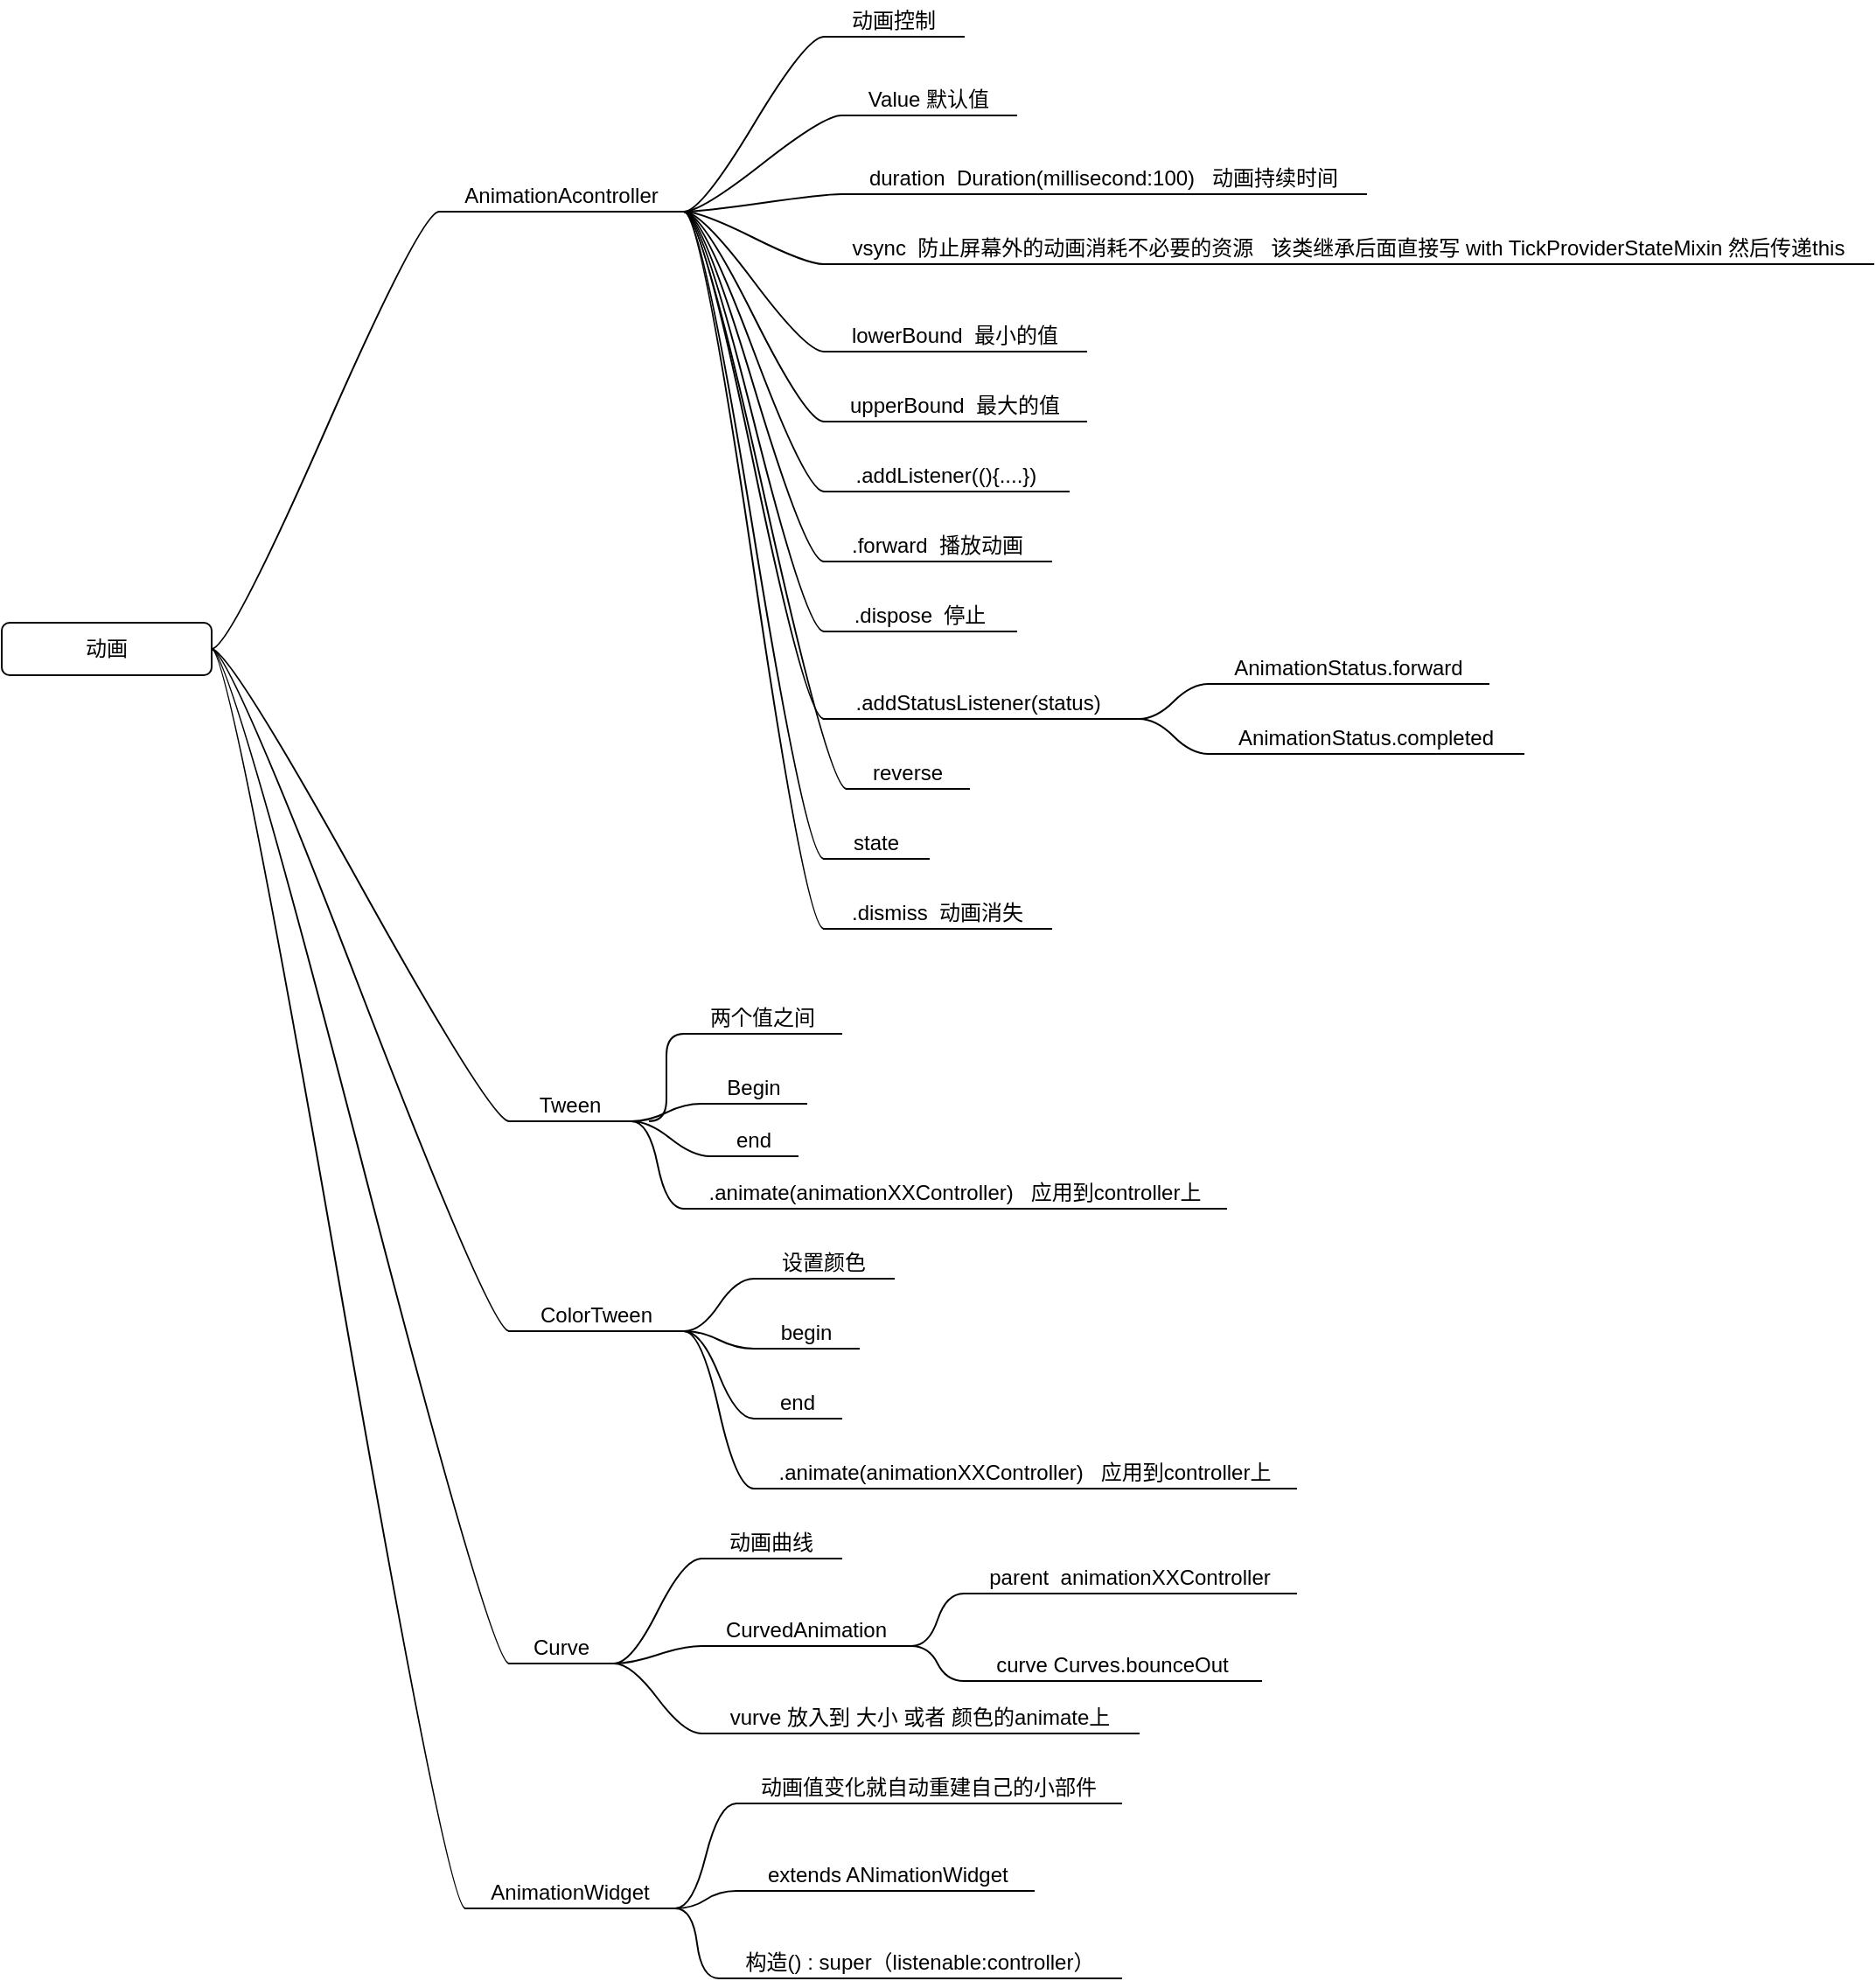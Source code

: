 <mxfile version="11.3.0" type="device" pages="1"><diagram id="NxRL7FezTLQO9TgVeoxU" name="第 1 页"><mxGraphModel dx="1599" dy="566" grid="1" gridSize="10" guides="1" tooltips="1" connect="1" arrows="1" fold="1" page="1" pageScale="1" pageWidth="827" pageHeight="1169" math="0" shadow="0"><root><mxCell id="0"/><mxCell id="1" parent="0"/><mxCell id="B58L4v2lICWdKHdpbxkQ-1" value="动画" style="rounded=1;whiteSpace=wrap;html=1;strokeColor=#000000;strokeWidth=1;" vertex="1" parent="1"><mxGeometry x="-110" y="385" width="120" height="30" as="geometry"/></mxCell><mxCell id="B58L4v2lICWdKHdpbxkQ-5" value="AnimationAcontroller" style="whiteSpace=wrap;html=1;shape=partialRectangle;top=0;left=0;bottom=1;right=0;points=[[0,1],[1,1]];strokeColor=#000000;fillColor=none;align=center;verticalAlign=bottom;routingCenterY=0.5;snapToPoint=1;container=1;recursiveResize=0;autosize=1;treeFolding=1;treeMoving=1;strokeWidth=1;" vertex="1" parent="1"><mxGeometry x="140" y="130" width="140" height="20" as="geometry"/></mxCell><mxCell id="B58L4v2lICWdKHdpbxkQ-6" value="" style="edgeStyle=entityRelationEdgeStyle;startArrow=none;endArrow=none;segment=10;curved=1;strokeColor=#000000;strokeWidth=1;exitX=1;exitY=0.5;exitDx=0;exitDy=0;" edge="1" target="B58L4v2lICWdKHdpbxkQ-5" parent="1" source="B58L4v2lICWdKHdpbxkQ-1"><mxGeometry relative="1" as="geometry"><mxPoint x="160" y="250" as="sourcePoint"/></mxGeometry></mxCell><mxCell id="B58L4v2lICWdKHdpbxkQ-7" value="AnimationWidget" style="whiteSpace=wrap;html=1;shape=partialRectangle;top=0;left=0;bottom=1;right=0;points=[[0,1],[1,1]];strokeColor=#000000;fillColor=none;align=center;verticalAlign=bottom;routingCenterY=0.5;snapToPoint=1;container=1;recursiveResize=0;autosize=1;treeFolding=1;treeMoving=1;" vertex="1" parent="1"><mxGeometry x="155" y="1100" width="120" height="20" as="geometry"/></mxCell><mxCell id="B58L4v2lICWdKHdpbxkQ-8" value="" style="edgeStyle=entityRelationEdgeStyle;startArrow=none;endArrow=none;segment=10;curved=1;strokeColor=#000000;strokeWidth=1;exitX=1;exitY=0.5;exitDx=0;exitDy=0;" edge="1" target="B58L4v2lICWdKHdpbxkQ-7" parent="1" source="B58L4v2lICWdKHdpbxkQ-1"><mxGeometry relative="1" as="geometry"><mxPoint x="180" y="590" as="sourcePoint"/></mxGeometry></mxCell><mxCell id="B58L4v2lICWdKHdpbxkQ-9" value="Tween" style="whiteSpace=wrap;html=1;shape=partialRectangle;top=0;left=0;bottom=1;right=0;points=[[0,1],[1,1]];strokeColor=#000000;fillColor=none;align=center;verticalAlign=bottom;routingCenterY=0.5;snapToPoint=1;container=1;recursiveResize=0;autosize=1;treeFolding=1;treeMoving=1;" vertex="1" parent="1"><mxGeometry x="180" y="650" width="70" height="20" as="geometry"/></mxCell><mxCell id="B58L4v2lICWdKHdpbxkQ-10" value="" style="edgeStyle=entityRelationEdgeStyle;startArrow=none;endArrow=none;segment=10;curved=1;strokeColor=#000000;strokeWidth=1;exitX=1;exitY=0.5;exitDx=0;exitDy=0;" edge="1" target="B58L4v2lICWdKHdpbxkQ-9" parent="1" source="B58L4v2lICWdKHdpbxkQ-1"><mxGeometry relative="1" as="geometry"><mxPoint x="160" y="480" as="sourcePoint"/></mxGeometry></mxCell><mxCell id="B58L4v2lICWdKHdpbxkQ-11" value="ColorTween" style="whiteSpace=wrap;html=1;shape=partialRectangle;top=0;left=0;bottom=1;right=0;points=[[0,1],[1,1]];strokeColor=#000000;fillColor=none;align=center;verticalAlign=bottom;routingCenterY=0.5;snapToPoint=1;container=1;recursiveResize=0;autosize=1;treeFolding=1;treeMoving=1;" vertex="1" parent="1"><mxGeometry x="180" y="770" width="100" height="20" as="geometry"/></mxCell><mxCell id="B58L4v2lICWdKHdpbxkQ-12" value="" style="edgeStyle=entityRelationEdgeStyle;startArrow=none;endArrow=none;segment=10;curved=1;strokeColor=#000000;strokeWidth=1;exitX=1;exitY=0.5;exitDx=0;exitDy=0;" edge="1" target="B58L4v2lICWdKHdpbxkQ-11" parent="1" source="B58L4v2lICWdKHdpbxkQ-1"><mxGeometry relative="1" as="geometry"><mxPoint x="160" y="540" as="sourcePoint"/></mxGeometry></mxCell><mxCell id="B58L4v2lICWdKHdpbxkQ-13" value="Curve" style="whiteSpace=wrap;html=1;shape=partialRectangle;top=0;left=0;bottom=1;right=0;points=[[0,1],[1,1]];strokeColor=#000000;fillColor=none;align=center;verticalAlign=bottom;routingCenterY=0.5;snapToPoint=1;container=1;recursiveResize=0;autosize=1;treeFolding=1;treeMoving=1;" vertex="1" parent="1"><mxGeometry x="180" y="960" width="60" height="20" as="geometry"/></mxCell><mxCell id="B58L4v2lICWdKHdpbxkQ-14" value="" style="edgeStyle=entityRelationEdgeStyle;startArrow=none;endArrow=none;segment=10;curved=1;strokeColor=#000000;strokeWidth=1;exitX=1;exitY=0.5;exitDx=0;exitDy=0;" edge="1" target="B58L4v2lICWdKHdpbxkQ-13" parent="1" source="B58L4v2lICWdKHdpbxkQ-1"><mxGeometry relative="1" as="geometry"><mxPoint x="160" y="590" as="sourcePoint"/></mxGeometry></mxCell><mxCell id="B58L4v2lICWdKHdpbxkQ-15" value="动画控制" style="whiteSpace=wrap;html=1;shape=partialRectangle;top=0;left=0;bottom=1;right=0;points=[[0,1],[1,1]];strokeColor=#000000;fillColor=none;align=center;verticalAlign=bottom;routingCenterY=0.5;snapToPoint=1;container=1;recursiveResize=0;autosize=1;treeFolding=1;treeMoving=1;" vertex="1" parent="1"><mxGeometry x="360" y="30" width="80" height="20" as="geometry"/></mxCell><mxCell id="B58L4v2lICWdKHdpbxkQ-16" value="" style="edgeStyle=entityRelationEdgeStyle;startArrow=none;endArrow=none;segment=10;curved=1;strokeColor=#000000;strokeWidth=1;exitX=1;exitY=1;exitDx=0;exitDy=0;" edge="1" target="B58L4v2lICWdKHdpbxkQ-15" parent="1" source="B58L4v2lICWdKHdpbxkQ-5"><mxGeometry relative="1" as="geometry"><mxPoint x="320" y="70" as="sourcePoint"/></mxGeometry></mxCell><mxCell id="B58L4v2lICWdKHdpbxkQ-17" value="Value 默认值" style="whiteSpace=wrap;html=1;shape=partialRectangle;top=0;left=0;bottom=1;right=0;points=[[0,1],[1,1]];strokeColor=#000000;fillColor=none;align=center;verticalAlign=bottom;routingCenterY=0.5;snapToPoint=1;container=1;recursiveResize=0;autosize=1;treeFolding=1;treeMoving=1;" vertex="1" parent="1"><mxGeometry x="370" y="75" width="100" height="20" as="geometry"/></mxCell><mxCell id="B58L4v2lICWdKHdpbxkQ-18" value="" style="edgeStyle=entityRelationEdgeStyle;startArrow=none;endArrow=none;segment=10;curved=1;strokeColor=#000000;strokeWidth=1;exitX=1;exitY=1;exitDx=0;exitDy=0;" edge="1" target="B58L4v2lICWdKHdpbxkQ-17" parent="1" source="B58L4v2lICWdKHdpbxkQ-5"><mxGeometry relative="1" as="geometry"><mxPoint x="340" y="110" as="sourcePoint"/></mxGeometry></mxCell><mxCell id="B58L4v2lICWdKHdpbxkQ-19" value="duration&amp;nbsp; Duration(millisecond:100)&amp;nbsp; &amp;nbsp;动画持续时间" style="whiteSpace=wrap;html=1;shape=partialRectangle;top=0;left=0;bottom=1;right=0;points=[[0,1],[1,1]];strokeColor=#000000;fillColor=none;align=center;verticalAlign=bottom;routingCenterY=0.5;snapToPoint=1;container=1;recursiveResize=0;autosize=1;treeFolding=1;treeMoving=1;" vertex="1" parent="1"><mxGeometry x="370" y="120" width="300" height="20" as="geometry"/></mxCell><mxCell id="B58L4v2lICWdKHdpbxkQ-20" value="" style="edgeStyle=entityRelationEdgeStyle;startArrow=none;endArrow=none;segment=10;curved=1;strokeColor=#000000;strokeWidth=1;exitX=1;exitY=1;exitDx=0;exitDy=0;" edge="1" target="B58L4v2lICWdKHdpbxkQ-19" parent="1" source="B58L4v2lICWdKHdpbxkQ-5"><mxGeometry relative="1" as="geometry"><mxPoint x="360" y="150" as="sourcePoint"/></mxGeometry></mxCell><mxCell id="B58L4v2lICWdKHdpbxkQ-21" value="vsync&amp;nbsp; 防止屏幕外的动画消耗不必要的资源&amp;nbsp; &amp;nbsp;该类继承后面直接写 with TickProviderStateMixin 然后传递this" style="whiteSpace=wrap;html=1;shape=partialRectangle;top=0;left=0;bottom=1;right=0;points=[[0,1],[1,1]];strokeColor=#000000;fillColor=none;align=center;verticalAlign=bottom;routingCenterY=0.5;snapToPoint=1;container=1;recursiveResize=0;autosize=1;treeFolding=1;treeMoving=1;" vertex="1" parent="1"><mxGeometry x="360" y="160" width="600" height="20" as="geometry"/></mxCell><mxCell id="B58L4v2lICWdKHdpbxkQ-22" value="" style="edgeStyle=entityRelationEdgeStyle;startArrow=none;endArrow=none;segment=10;curved=1;strokeColor=#000000;strokeWidth=1;exitX=1;exitY=1;exitDx=0;exitDy=0;" edge="1" target="B58L4v2lICWdKHdpbxkQ-21" parent="1" source="B58L4v2lICWdKHdpbxkQ-5"><mxGeometry relative="1" as="geometry"><mxPoint x="373" y="200" as="sourcePoint"/></mxGeometry></mxCell><mxCell id="B58L4v2lICWdKHdpbxkQ-23" value="lowerBound&amp;nbsp; 最小的值" style="whiteSpace=wrap;html=1;shape=partialRectangle;top=0;left=0;bottom=1;right=0;points=[[0,1],[1,1]];strokeColor=#000000;fillColor=none;align=center;verticalAlign=bottom;routingCenterY=0.5;snapToPoint=1;container=1;recursiveResize=0;autosize=1;treeFolding=1;treeMoving=1;" vertex="1" parent="1"><mxGeometry x="360" y="210" width="150" height="20" as="geometry"/></mxCell><mxCell id="B58L4v2lICWdKHdpbxkQ-24" value="" style="edgeStyle=entityRelationEdgeStyle;startArrow=none;endArrow=none;segment=10;curved=1;strokeColor=#000000;strokeWidth=1;exitX=1;exitY=1;exitDx=0;exitDy=0;" edge="1" target="B58L4v2lICWdKHdpbxkQ-23" parent="1" source="B58L4v2lICWdKHdpbxkQ-5"><mxGeometry relative="1" as="geometry"><mxPoint x="320" y="250" as="sourcePoint"/></mxGeometry></mxCell><mxCell id="B58L4v2lICWdKHdpbxkQ-25" value="upperBound&amp;nbsp; 最大的值" style="whiteSpace=wrap;html=1;shape=partialRectangle;top=0;left=0;bottom=1;right=0;points=[[0,1],[1,1]];strokeColor=#000000;fillColor=none;align=center;verticalAlign=bottom;routingCenterY=0.5;snapToPoint=1;container=1;recursiveResize=0;autosize=1;treeFolding=1;treeMoving=1;" vertex="1" parent="1"><mxGeometry x="360" y="250" width="150" height="20" as="geometry"/></mxCell><mxCell id="B58L4v2lICWdKHdpbxkQ-26" value="" style="edgeStyle=entityRelationEdgeStyle;startArrow=none;endArrow=none;segment=10;curved=1;strokeColor=#000000;strokeWidth=1;exitX=1;exitY=1;exitDx=0;exitDy=0;" edge="1" target="B58L4v2lICWdKHdpbxkQ-25" parent="1" source="B58L4v2lICWdKHdpbxkQ-5"><mxGeometry relative="1" as="geometry"><mxPoint x="320" y="290" as="sourcePoint"/></mxGeometry></mxCell><mxCell id="B58L4v2lICWdKHdpbxkQ-27" value=".addListener((){....})" style="whiteSpace=wrap;html=1;shape=partialRectangle;top=0;left=0;bottom=1;right=0;points=[[0,1],[1,1]];strokeColor=#000000;fillColor=none;align=center;verticalAlign=bottom;routingCenterY=0.5;snapToPoint=1;container=1;recursiveResize=0;autosize=1;treeFolding=1;treeMoving=1;" vertex="1" parent="1"><mxGeometry x="360" y="290" width="140" height="20" as="geometry"/></mxCell><mxCell id="B58L4v2lICWdKHdpbxkQ-28" value="" style="edgeStyle=entityRelationEdgeStyle;startArrow=none;endArrow=none;segment=10;curved=1;strokeColor=#000000;strokeWidth=1;exitX=1;exitY=1;exitDx=0;exitDy=0;" edge="1" target="B58L4v2lICWdKHdpbxkQ-27" parent="1" source="B58L4v2lICWdKHdpbxkQ-5"><mxGeometry relative="1" as="geometry"><mxPoint x="320" y="330" as="sourcePoint"/></mxGeometry></mxCell><mxCell id="B58L4v2lICWdKHdpbxkQ-29" value=".forward&amp;nbsp; 播放动画" style="whiteSpace=wrap;html=1;shape=partialRectangle;top=0;left=0;bottom=1;right=0;points=[[0,1],[1,1]];strokeColor=#000000;fillColor=none;align=center;verticalAlign=bottom;routingCenterY=0.5;snapToPoint=1;container=1;recursiveResize=0;autosize=1;treeFolding=1;treeMoving=1;" vertex="1" parent="1"><mxGeometry x="360" y="330" width="130" height="20" as="geometry"/></mxCell><mxCell id="B58L4v2lICWdKHdpbxkQ-30" value="" style="edgeStyle=entityRelationEdgeStyle;startArrow=none;endArrow=none;segment=10;curved=1;strokeColor=#000000;strokeWidth=1;exitX=1;exitY=1;exitDx=0;exitDy=0;" edge="1" target="B58L4v2lICWdKHdpbxkQ-29" parent="1" source="B58L4v2lICWdKHdpbxkQ-5"><mxGeometry relative="1" as="geometry"><mxPoint x="320" y="370" as="sourcePoint"/></mxGeometry></mxCell><mxCell id="B58L4v2lICWdKHdpbxkQ-31" value=".dispose&amp;nbsp; 停止" style="whiteSpace=wrap;html=1;shape=partialRectangle;top=0;left=0;bottom=1;right=0;points=[[0,1],[1,1]];strokeColor=#000000;fillColor=none;align=center;verticalAlign=bottom;routingCenterY=0.5;snapToPoint=1;container=1;recursiveResize=0;autosize=1;treeFolding=1;treeMoving=1;" vertex="1" parent="1"><mxGeometry x="360" y="370" width="110" height="20" as="geometry"/></mxCell><mxCell id="B58L4v2lICWdKHdpbxkQ-32" value="" style="edgeStyle=entityRelationEdgeStyle;startArrow=none;endArrow=none;segment=10;curved=1;strokeColor=#000000;strokeWidth=1;exitX=1;exitY=1;exitDx=0;exitDy=0;" edge="1" target="B58L4v2lICWdKHdpbxkQ-31" parent="1" source="B58L4v2lICWdKHdpbxkQ-5"><mxGeometry relative="1" as="geometry"><mxPoint x="320" y="410" as="sourcePoint"/></mxGeometry></mxCell><mxCell id="B58L4v2lICWdKHdpbxkQ-35" value=".addStatusListener(status)&amp;nbsp;" style="whiteSpace=wrap;html=1;shape=partialRectangle;top=0;left=0;bottom=1;right=0;points=[[0,1],[1,1]];strokeColor=#000000;fillColor=none;align=center;verticalAlign=bottom;routingCenterY=0.5;snapToPoint=1;container=1;recursiveResize=0;autosize=1;treeFolding=1;treeMoving=1;" vertex="1" parent="1"><mxGeometry x="360" y="420" width="180" height="20" as="geometry"/></mxCell><mxCell id="B58L4v2lICWdKHdpbxkQ-36" value="" style="edgeStyle=entityRelationEdgeStyle;startArrow=none;endArrow=none;segment=10;curved=1;strokeColor=#000000;strokeWidth=1;exitX=1;exitY=1;exitDx=0;exitDy=0;" edge="1" target="B58L4v2lICWdKHdpbxkQ-35" parent="1" source="B58L4v2lICWdKHdpbxkQ-5"><mxGeometry relative="1" as="geometry"><mxPoint x="350" y="450" as="sourcePoint"/></mxGeometry></mxCell><mxCell id="B58L4v2lICWdKHdpbxkQ-37" value="AnimationStatus.forward" style="whiteSpace=wrap;html=1;shape=partialRectangle;top=0;left=0;bottom=1;right=0;points=[[0,1],[1,1]];strokeColor=#000000;fillColor=none;align=center;verticalAlign=bottom;routingCenterY=0.5;snapToPoint=1;container=1;recursiveResize=0;autosize=1;treeFolding=1;treeMoving=1;" vertex="1" parent="1"><mxGeometry x="580" y="400" width="160" height="20" as="geometry"/></mxCell><mxCell id="B58L4v2lICWdKHdpbxkQ-38" value="" style="edgeStyle=entityRelationEdgeStyle;startArrow=none;endArrow=none;segment=10;curved=1;strokeColor=#000000;strokeWidth=1;" edge="1" target="B58L4v2lICWdKHdpbxkQ-37" parent="1"><mxGeometry relative="1" as="geometry"><mxPoint x="540" y="440" as="sourcePoint"/></mxGeometry></mxCell><mxCell id="B58L4v2lICWdKHdpbxkQ-39" value="AnimationStatus.completed" style="whiteSpace=wrap;html=1;shape=partialRectangle;top=0;left=0;bottom=1;right=0;points=[[0,1],[1,1]];strokeColor=#000000;fillColor=none;align=center;verticalAlign=bottom;routingCenterY=0.5;snapToPoint=1;container=1;recursiveResize=0;autosize=1;treeFolding=1;treeMoving=1;" vertex="1" parent="1"><mxGeometry x="580" y="440" width="180" height="20" as="geometry"/></mxCell><mxCell id="B58L4v2lICWdKHdpbxkQ-40" value="" style="edgeStyle=entityRelationEdgeStyle;startArrow=none;endArrow=none;segment=10;curved=1;strokeColor=#000000;strokeWidth=1;exitX=1;exitY=1;exitDx=0;exitDy=0;" edge="1" target="B58L4v2lICWdKHdpbxkQ-39" parent="1" source="B58L4v2lICWdKHdpbxkQ-35"><mxGeometry relative="1" as="geometry"><mxPoint x="540" y="480" as="sourcePoint"/></mxGeometry></mxCell><mxCell id="B58L4v2lICWdKHdpbxkQ-41" value="state" style="whiteSpace=wrap;html=1;shape=partialRectangle;top=0;left=0;bottom=1;right=0;points=[[0,1],[1,1]];strokeColor=#000000;fillColor=none;align=center;verticalAlign=bottom;routingCenterY=0.5;snapToPoint=1;container=1;recursiveResize=0;autosize=1;treeFolding=1;treeMoving=1;" vertex="1" parent="1"><mxGeometry x="360" y="500" width="60" height="20" as="geometry"/></mxCell><mxCell id="B58L4v2lICWdKHdpbxkQ-42" value="" style="edgeStyle=entityRelationEdgeStyle;startArrow=none;endArrow=none;segment=10;curved=1;strokeColor=#000000;strokeWidth=1;exitX=1;exitY=1;exitDx=0;exitDy=0;" edge="1" target="B58L4v2lICWdKHdpbxkQ-41" parent="1" source="B58L4v2lICWdKHdpbxkQ-5"><mxGeometry relative="1" as="geometry"><mxPoint x="320" y="540" as="sourcePoint"/></mxGeometry></mxCell><mxCell id="B58L4v2lICWdKHdpbxkQ-43" value="reverse" style="whiteSpace=wrap;html=1;shape=partialRectangle;top=0;left=0;bottom=1;right=0;points=[[0,1],[1,1]];strokeColor=#000000;fillColor=none;align=center;verticalAlign=bottom;routingCenterY=0.5;snapToPoint=1;container=1;recursiveResize=0;autosize=1;treeFolding=1;treeMoving=1;" vertex="1" parent="1"><mxGeometry x="373" y="460" width="70" height="20" as="geometry"/></mxCell><mxCell id="B58L4v2lICWdKHdpbxkQ-44" value="" style="edgeStyle=entityRelationEdgeStyle;startArrow=none;endArrow=none;segment=10;curved=1;strokeColor=#000000;strokeWidth=1;exitX=1;exitY=1;exitDx=0;exitDy=0;" edge="1" target="B58L4v2lICWdKHdpbxkQ-43" parent="1" source="B58L4v2lICWdKHdpbxkQ-5"><mxGeometry relative="1" as="geometry"><mxPoint x="333" y="500" as="sourcePoint"/></mxGeometry></mxCell><mxCell id="B58L4v2lICWdKHdpbxkQ-45" value=".dismiss&amp;nbsp; 动画消失" style="whiteSpace=wrap;html=1;shape=partialRectangle;top=0;left=0;bottom=1;right=0;points=[[0,1],[1,1]];strokeColor=#000000;fillColor=none;align=center;verticalAlign=bottom;routingCenterY=0.5;snapToPoint=1;container=1;recursiveResize=0;autosize=1;treeFolding=1;treeMoving=1;" vertex="1" parent="1"><mxGeometry x="360" y="540" width="130" height="20" as="geometry"/></mxCell><mxCell id="B58L4v2lICWdKHdpbxkQ-46" value="" style="edgeStyle=entityRelationEdgeStyle;startArrow=none;endArrow=none;segment=10;curved=1;strokeColor=#000000;strokeWidth=1;exitX=1;exitY=1;exitDx=0;exitDy=0;" edge="1" target="B58L4v2lICWdKHdpbxkQ-45" parent="1" source="B58L4v2lICWdKHdpbxkQ-5"><mxGeometry relative="1" as="geometry"><mxPoint x="320" y="580" as="sourcePoint"/></mxGeometry></mxCell><mxCell id="B58L4v2lICWdKHdpbxkQ-49" value="两个值之间" style="whiteSpace=wrap;html=1;shape=partialRectangle;top=0;left=0;bottom=1;right=0;points=[[0,1],[1,1]];strokeColor=#000000;fillColor=none;align=center;verticalAlign=bottom;routingCenterY=0.5;snapToPoint=1;container=1;recursiveResize=0;autosize=1;treeFolding=1;treeMoving=1;" vertex="1" parent="1"><mxGeometry x="280" y="600" width="90" height="20" as="geometry"/></mxCell><mxCell id="B58L4v2lICWdKHdpbxkQ-50" value="" style="edgeStyle=entityRelationEdgeStyle;startArrow=none;endArrow=none;segment=10;curved=1;strokeColor=#000000;strokeWidth=1;" edge="1" target="B58L4v2lICWdKHdpbxkQ-49" parent="1"><mxGeometry relative="1" as="geometry"><mxPoint x="260" y="670" as="sourcePoint"/></mxGeometry></mxCell><mxCell id="B58L4v2lICWdKHdpbxkQ-51" value="Begin" style="whiteSpace=wrap;html=1;shape=partialRectangle;top=0;left=0;bottom=1;right=0;points=[[0,1],[1,1]];strokeColor=#000000;fillColor=none;align=center;verticalAlign=bottom;routingCenterY=0.5;snapToPoint=1;container=1;recursiveResize=0;autosize=1;treeFolding=1;treeMoving=1;" vertex="1" parent="1"><mxGeometry x="290" y="640" width="60" height="20" as="geometry"/></mxCell><mxCell id="B58L4v2lICWdKHdpbxkQ-52" value="" style="edgeStyle=entityRelationEdgeStyle;startArrow=none;endArrow=none;segment=10;curved=1;strokeColor=#000000;strokeWidth=1;exitX=1;exitY=1;exitDx=0;exitDy=0;" edge="1" target="B58L4v2lICWdKHdpbxkQ-51" parent="1" source="B58L4v2lICWdKHdpbxkQ-9"><mxGeometry relative="1" as="geometry"><mxPoint x="240" y="700" as="sourcePoint"/></mxGeometry></mxCell><mxCell id="B58L4v2lICWdKHdpbxkQ-53" value="end" style="whiteSpace=wrap;html=1;shape=partialRectangle;top=0;left=0;bottom=1;right=0;points=[[0,1],[1,1]];strokeColor=#000000;fillColor=none;align=center;verticalAlign=bottom;routingCenterY=0.5;snapToPoint=1;container=1;recursiveResize=0;autosize=1;treeFolding=1;treeMoving=1;" vertex="1" parent="1"><mxGeometry x="295" y="670" width="50" height="20" as="geometry"/></mxCell><mxCell id="B58L4v2lICWdKHdpbxkQ-54" value="" style="edgeStyle=entityRelationEdgeStyle;startArrow=none;endArrow=none;segment=10;curved=1;strokeColor=#000000;strokeWidth=1;exitX=1;exitY=1;exitDx=0;exitDy=0;" edge="1" target="B58L4v2lICWdKHdpbxkQ-53" parent="1" source="B58L4v2lICWdKHdpbxkQ-9"><mxGeometry relative="1" as="geometry"><mxPoint x="240" y="760" as="sourcePoint"/></mxGeometry></mxCell><mxCell id="B58L4v2lICWdKHdpbxkQ-55" value=".animate(animationXXController)&amp;nbsp; &amp;nbsp;应用到controller上" style="whiteSpace=wrap;html=1;shape=partialRectangle;top=0;left=0;bottom=1;right=0;points=[[0,1],[1,1]];strokeColor=#000000;fillColor=none;align=center;verticalAlign=bottom;routingCenterY=0.5;snapToPoint=1;container=1;recursiveResize=0;autosize=1;treeFolding=1;treeMoving=1;" vertex="1" parent="1"><mxGeometry x="280" y="700" width="310" height="20" as="geometry"/></mxCell><mxCell id="B58L4v2lICWdKHdpbxkQ-56" value="" style="edgeStyle=entityRelationEdgeStyle;startArrow=none;endArrow=none;segment=10;curved=1;strokeColor=#000000;strokeWidth=1;exitX=1;exitY=1;exitDx=0;exitDy=0;" edge="1" target="B58L4v2lICWdKHdpbxkQ-55" parent="1" source="B58L4v2lICWdKHdpbxkQ-9"><mxGeometry relative="1" as="geometry"><mxPoint x="240" y="740" as="sourcePoint"/></mxGeometry></mxCell><mxCell id="B58L4v2lICWdKHdpbxkQ-57" value="设置颜色" style="whiteSpace=wrap;html=1;shape=partialRectangle;top=0;left=0;bottom=1;right=0;points=[[0,1],[1,1]];strokeColor=#000000;fillColor=none;align=center;verticalAlign=bottom;routingCenterY=0.5;snapToPoint=1;container=1;recursiveResize=0;autosize=1;treeFolding=1;treeMoving=1;" vertex="1" parent="1"><mxGeometry x="320" y="740" width="80" height="20" as="geometry"/></mxCell><mxCell id="B58L4v2lICWdKHdpbxkQ-58" value="" style="edgeStyle=entityRelationEdgeStyle;startArrow=none;endArrow=none;segment=10;curved=1;strokeColor=#000000;strokeWidth=1;exitX=1;exitY=1;exitDx=0;exitDy=0;" edge="1" target="B58L4v2lICWdKHdpbxkQ-57" parent="1" source="B58L4v2lICWdKHdpbxkQ-11"><mxGeometry relative="1" as="geometry"><mxPoint x="265" y="780" as="sourcePoint"/></mxGeometry></mxCell><mxCell id="B58L4v2lICWdKHdpbxkQ-59" value="begin" style="whiteSpace=wrap;html=1;shape=partialRectangle;top=0;left=0;bottom=1;right=0;points=[[0,1],[1,1]];strokeColor=#000000;fillColor=none;align=center;verticalAlign=bottom;routingCenterY=0.5;snapToPoint=1;container=1;recursiveResize=0;autosize=1;treeFolding=1;treeMoving=1;" vertex="1" parent="1"><mxGeometry x="320" y="780" width="60" height="20" as="geometry"/></mxCell><mxCell id="B58L4v2lICWdKHdpbxkQ-60" value="" style="edgeStyle=entityRelationEdgeStyle;startArrow=none;endArrow=none;segment=10;curved=1;strokeColor=#000000;strokeWidth=1;exitX=1;exitY=1;exitDx=0;exitDy=0;" edge="1" target="B58L4v2lICWdKHdpbxkQ-59" parent="1" source="B58L4v2lICWdKHdpbxkQ-11"><mxGeometry relative="1" as="geometry"><mxPoint x="270" y="820" as="sourcePoint"/></mxGeometry></mxCell><mxCell id="B58L4v2lICWdKHdpbxkQ-61" value="end" style="whiteSpace=wrap;html=1;shape=partialRectangle;top=0;left=0;bottom=1;right=0;points=[[0,1],[1,1]];strokeColor=#000000;fillColor=none;align=center;verticalAlign=bottom;routingCenterY=0.5;snapToPoint=1;container=1;recursiveResize=0;autosize=1;treeFolding=1;treeMoving=1;" vertex="1" parent="1"><mxGeometry x="320" y="820" width="50" height="20" as="geometry"/></mxCell><mxCell id="B58L4v2lICWdKHdpbxkQ-62" value="" style="edgeStyle=entityRelationEdgeStyle;startArrow=none;endArrow=none;segment=10;curved=1;strokeColor=#000000;strokeWidth=1;exitX=1;exitY=1;exitDx=0;exitDy=0;" edge="1" target="B58L4v2lICWdKHdpbxkQ-61" parent="1" source="B58L4v2lICWdKHdpbxkQ-11"><mxGeometry relative="1" as="geometry"><mxPoint x="265" y="860" as="sourcePoint"/></mxGeometry></mxCell><mxCell id="B58L4v2lICWdKHdpbxkQ-63" value=".animate(animationXXController)&amp;nbsp; &amp;nbsp;应用到controller上" style="whiteSpace=wrap;html=1;shape=partialRectangle;top=0;left=0;bottom=1;right=0;points=[[0,1],[1,1]];strokeColor=#000000;fillColor=none;align=center;verticalAlign=bottom;routingCenterY=0.5;snapToPoint=1;container=1;recursiveResize=0;autosize=1;treeFolding=1;treeMoving=1;" vertex="1" parent="1"><mxGeometry x="320" y="860" width="310" height="20" as="geometry"/></mxCell><mxCell id="B58L4v2lICWdKHdpbxkQ-64" value="" style="edgeStyle=entityRelationEdgeStyle;startArrow=none;endArrow=none;segment=10;curved=1;strokeColor=#000000;strokeWidth=1;exitX=1;exitY=1;exitDx=0;exitDy=0;" edge="1" target="B58L4v2lICWdKHdpbxkQ-63" parent="1" source="B58L4v2lICWdKHdpbxkQ-11"><mxGeometry relative="1" as="geometry"><mxPoint x="280" y="900" as="sourcePoint"/></mxGeometry></mxCell><mxCell id="B58L4v2lICWdKHdpbxkQ-65" value="动画曲线" style="whiteSpace=wrap;html=1;shape=partialRectangle;top=0;left=0;bottom=1;right=0;points=[[0,1],[1,1]];strokeColor=#000000;fillColor=none;align=center;verticalAlign=bottom;routingCenterY=0.5;snapToPoint=1;container=1;recursiveResize=0;autosize=1;treeFolding=1;treeMoving=1;" vertex="1" parent="1"><mxGeometry x="290" y="900" width="80" height="20" as="geometry"/></mxCell><mxCell id="B58L4v2lICWdKHdpbxkQ-66" value="" style="edgeStyle=entityRelationEdgeStyle;startArrow=none;endArrow=none;segment=10;curved=1;strokeColor=#000000;strokeWidth=1;exitX=1;exitY=1;exitDx=0;exitDy=0;" edge="1" target="B58L4v2lICWdKHdpbxkQ-65" parent="1" source="B58L4v2lICWdKHdpbxkQ-13"><mxGeometry relative="1" as="geometry"><mxPoint x="250" y="940" as="sourcePoint"/></mxGeometry></mxCell><mxCell id="B58L4v2lICWdKHdpbxkQ-67" value="CurvedAnimation" style="whiteSpace=wrap;html=1;shape=partialRectangle;top=0;left=0;bottom=1;right=0;points=[[0,1],[1,1]];strokeColor=#000000;fillColor=none;align=center;verticalAlign=bottom;routingCenterY=0.5;snapToPoint=1;container=1;recursiveResize=0;autosize=1;treeFolding=1;treeMoving=1;" vertex="1" parent="1"><mxGeometry x="290" y="950" width="120" height="20" as="geometry"/></mxCell><mxCell id="B58L4v2lICWdKHdpbxkQ-68" value="" style="edgeStyle=entityRelationEdgeStyle;startArrow=none;endArrow=none;segment=10;curved=1;strokeColor=#000000;strokeWidth=1;exitX=1;exitY=1;exitDx=0;exitDy=0;" edge="1" target="B58L4v2lICWdKHdpbxkQ-67" parent="1" source="B58L4v2lICWdKHdpbxkQ-13"><mxGeometry relative="1" as="geometry"><mxPoint x="250" y="990" as="sourcePoint"/></mxGeometry></mxCell><mxCell id="B58L4v2lICWdKHdpbxkQ-69" value="vurve 放入到 大小 或者 颜色的animate上" style="whiteSpace=wrap;html=1;shape=partialRectangle;top=0;left=0;bottom=1;right=0;points=[[0,1],[1,1]];strokeColor=#000000;fillColor=none;align=center;verticalAlign=bottom;routingCenterY=0.5;snapToPoint=1;container=1;recursiveResize=0;autosize=1;treeFolding=1;treeMoving=1;" vertex="1" parent="1"><mxGeometry x="290" y="1000" width="250" height="20" as="geometry"/></mxCell><mxCell id="B58L4v2lICWdKHdpbxkQ-70" value="" style="edgeStyle=entityRelationEdgeStyle;startArrow=none;endArrow=none;segment=10;curved=1;strokeColor=#000000;strokeWidth=1;exitX=1;exitY=1;exitDx=0;exitDy=0;" edge="1" target="B58L4v2lICWdKHdpbxkQ-69" parent="1" source="B58L4v2lICWdKHdpbxkQ-13"><mxGeometry relative="1" as="geometry"><mxPoint x="250" y="1040" as="sourcePoint"/></mxGeometry></mxCell><mxCell id="B58L4v2lICWdKHdpbxkQ-72" value="parent&amp;nbsp; animationXXController" style="whiteSpace=wrap;html=1;shape=partialRectangle;top=0;left=0;bottom=1;right=0;points=[[0,1],[1,1]];strokeColor=#000000;fillColor=none;align=center;verticalAlign=bottom;routingCenterY=0.5;snapToPoint=1;container=1;recursiveResize=0;autosize=1;treeFolding=1;treeMoving=1;" vertex="1" parent="1"><mxGeometry x="440" y="920" width="190" height="20" as="geometry"/></mxCell><mxCell id="B58L4v2lICWdKHdpbxkQ-73" value="" style="edgeStyle=entityRelationEdgeStyle;startArrow=none;endArrow=none;segment=10;curved=1;strokeColor=#000000;strokeWidth=1;exitX=1;exitY=1;exitDx=0;exitDy=0;" edge="1" target="B58L4v2lICWdKHdpbxkQ-72" parent="1" source="B58L4v2lICWdKHdpbxkQ-67"><mxGeometry relative="1" as="geometry"><mxPoint x="400" y="960" as="sourcePoint"/></mxGeometry></mxCell><mxCell id="B58L4v2lICWdKHdpbxkQ-74" value="curve Curves.bounceOut" style="whiteSpace=wrap;html=1;shape=partialRectangle;top=0;left=0;bottom=1;right=0;points=[[0,1],[1,1]];strokeColor=#000000;fillColor=none;align=center;verticalAlign=bottom;routingCenterY=0.5;snapToPoint=1;container=1;recursiveResize=0;autosize=1;treeFolding=1;treeMoving=1;" vertex="1" parent="1"><mxGeometry x="440" y="970" width="170" height="20" as="geometry"/></mxCell><mxCell id="B58L4v2lICWdKHdpbxkQ-75" value="" style="edgeStyle=entityRelationEdgeStyle;startArrow=none;endArrow=none;segment=10;curved=1;strokeColor=#000000;strokeWidth=1;exitX=1;exitY=1;exitDx=0;exitDy=0;" edge="1" target="B58L4v2lICWdKHdpbxkQ-74" parent="1" source="B58L4v2lICWdKHdpbxkQ-67"><mxGeometry relative="1" as="geometry"><mxPoint x="400" y="1010" as="sourcePoint"/></mxGeometry></mxCell><mxCell id="B58L4v2lICWdKHdpbxkQ-76" value="动画值变化就自动重建自己的小部件" style="whiteSpace=wrap;html=1;shape=partialRectangle;top=0;left=0;bottom=1;right=0;points=[[0,1],[1,1]];strokeColor=#000000;fillColor=none;align=center;verticalAlign=bottom;routingCenterY=0.5;snapToPoint=1;container=1;recursiveResize=0;autosize=1;treeFolding=1;treeMoving=1;" vertex="1" parent="1"><mxGeometry x="310" y="1040" width="220" height="20" as="geometry"/></mxCell><mxCell id="B58L4v2lICWdKHdpbxkQ-77" value="" style="edgeStyle=entityRelationEdgeStyle;startArrow=none;endArrow=none;segment=10;curved=1;strokeColor=#000000;strokeWidth=1;exitX=1;exitY=1;exitDx=0;exitDy=0;" edge="1" target="B58L4v2lICWdKHdpbxkQ-76" parent="1" source="B58L4v2lICWdKHdpbxkQ-7"><mxGeometry relative="1" as="geometry"><mxPoint x="270" y="1080" as="sourcePoint"/></mxGeometry></mxCell><mxCell id="B58L4v2lICWdKHdpbxkQ-78" value="&amp;nbsp;extends ANimationWidget" style="whiteSpace=wrap;html=1;shape=partialRectangle;top=0;left=0;bottom=1;right=0;points=[[0,1],[1,1]];strokeColor=#000000;fillColor=none;align=center;verticalAlign=bottom;routingCenterY=0.5;snapToPoint=1;container=1;recursiveResize=0;autosize=1;treeFolding=1;treeMoving=1;" vertex="1" parent="1"><mxGeometry x="310" y="1090" width="170" height="20" as="geometry"/></mxCell><mxCell id="B58L4v2lICWdKHdpbxkQ-79" value="" style="edgeStyle=entityRelationEdgeStyle;startArrow=none;endArrow=none;segment=10;curved=1;strokeColor=#000000;strokeWidth=1;exitX=1;exitY=1;exitDx=0;exitDy=0;" edge="1" target="B58L4v2lICWdKHdpbxkQ-78" parent="1" source="B58L4v2lICWdKHdpbxkQ-7"><mxGeometry relative="1" as="geometry"><mxPoint x="270" y="1130" as="sourcePoint"/></mxGeometry></mxCell><mxCell id="B58L4v2lICWdKHdpbxkQ-80" value="构造() : super（listenable:controller）" style="whiteSpace=wrap;html=1;shape=partialRectangle;top=0;left=0;bottom=1;right=0;points=[[0,1],[1,1]];strokeColor=#000000;fillColor=none;align=center;verticalAlign=bottom;routingCenterY=0.5;snapToPoint=1;container=1;recursiveResize=0;autosize=1;treeFolding=1;treeMoving=1;" vertex="1" parent="1"><mxGeometry x="300" y="1140" width="230" height="20" as="geometry"/></mxCell><mxCell id="B58L4v2lICWdKHdpbxkQ-81" value="" style="edgeStyle=entityRelationEdgeStyle;startArrow=none;endArrow=none;segment=10;curved=1;strokeColor=#000000;strokeWidth=1;exitX=1;exitY=1;exitDx=0;exitDy=0;" edge="1" target="B58L4v2lICWdKHdpbxkQ-80" parent="1" source="B58L4v2lICWdKHdpbxkQ-7"><mxGeometry relative="1" as="geometry"><mxPoint x="260" y="1180" as="sourcePoint"/></mxGeometry></mxCell></root></mxGraphModel></diagram></mxfile>
